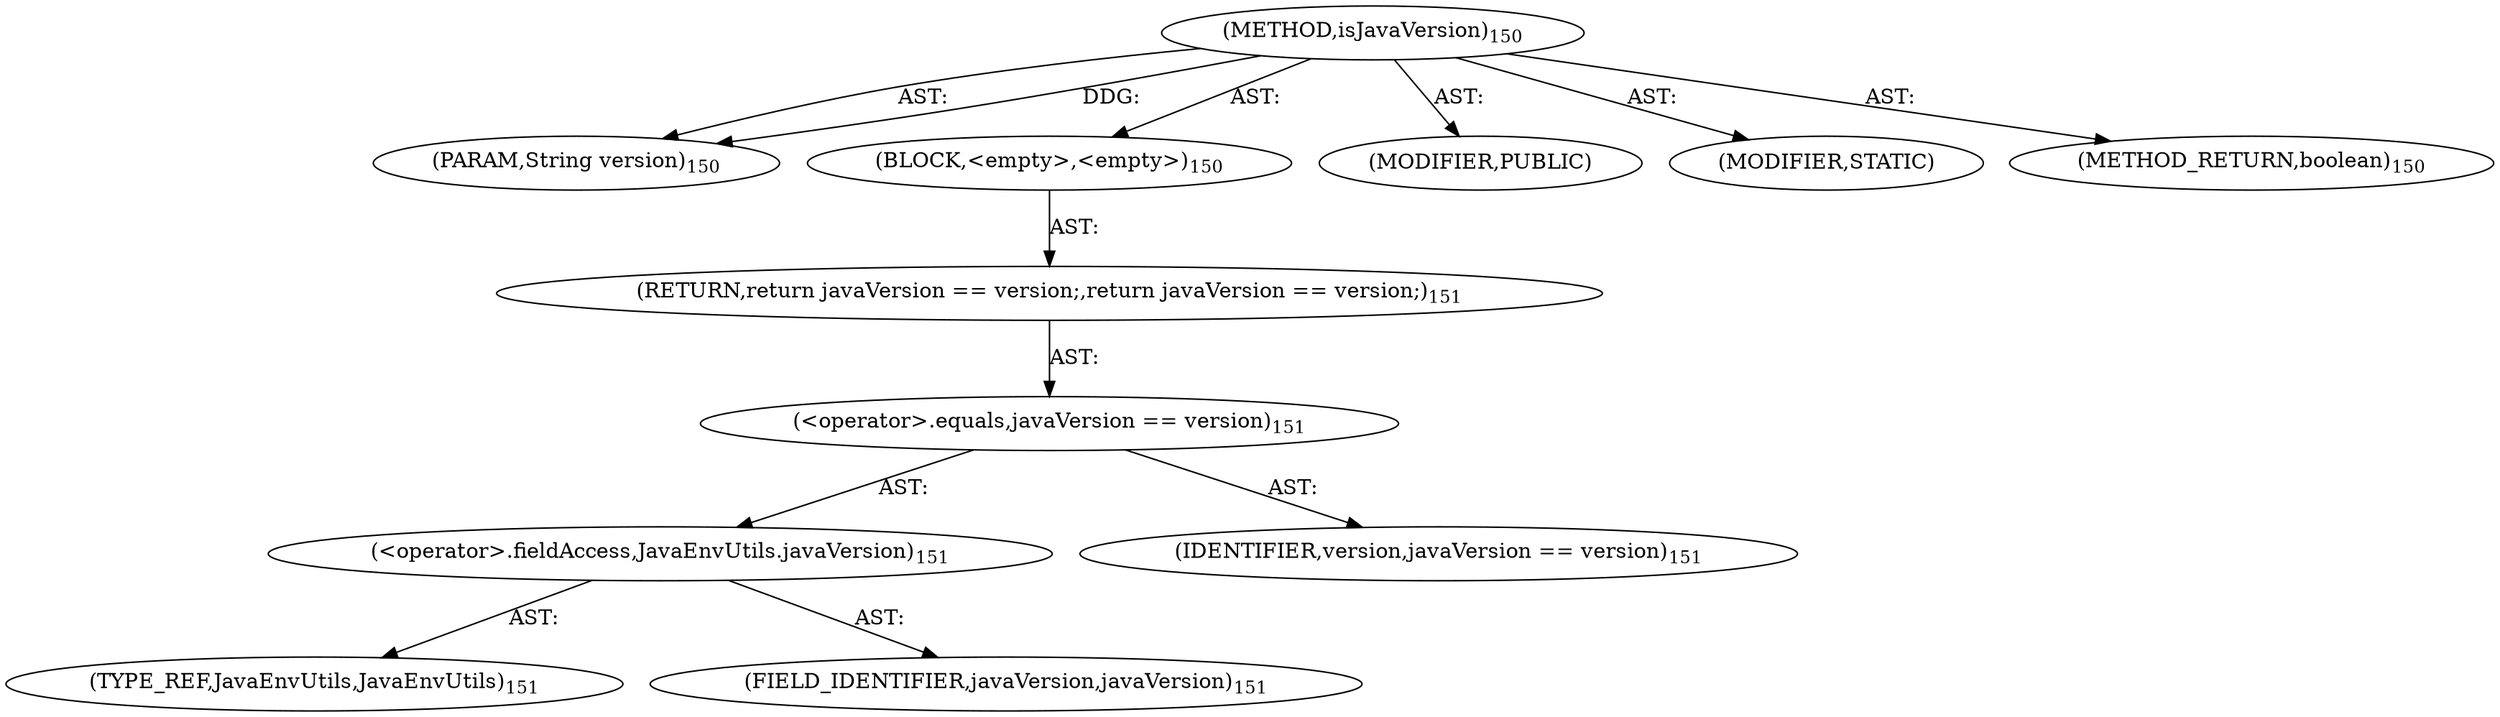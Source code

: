digraph "isJavaVersion" {  
"111669149697" [label = <(METHOD,isJavaVersion)<SUB>150</SUB>> ]
"115964116992" [label = <(PARAM,String version)<SUB>150</SUB>> ]
"25769803777" [label = <(BLOCK,&lt;empty&gt;,&lt;empty&gt;)<SUB>150</SUB>> ]
"146028888065" [label = <(RETURN,return javaVersion == version;,return javaVersion == version;)<SUB>151</SUB>> ]
"30064771073" [label = <(&lt;operator&gt;.equals,javaVersion == version)<SUB>151</SUB>> ]
"30064771074" [label = <(&lt;operator&gt;.fieldAccess,JavaEnvUtils.javaVersion)<SUB>151</SUB>> ]
"180388626433" [label = <(TYPE_REF,JavaEnvUtils,JavaEnvUtils)<SUB>151</SUB>> ]
"55834574849" [label = <(FIELD_IDENTIFIER,javaVersion,javaVersion)<SUB>151</SUB>> ]
"68719476736" [label = <(IDENTIFIER,version,javaVersion == version)<SUB>151</SUB>> ]
"133143986204" [label = <(MODIFIER,PUBLIC)> ]
"133143986205" [label = <(MODIFIER,STATIC)> ]
"128849018881" [label = <(METHOD_RETURN,boolean)<SUB>150</SUB>> ]
  "111669149697" -> "115964116992"  [ label = "AST: "] 
  "111669149697" -> "25769803777"  [ label = "AST: "] 
  "111669149697" -> "133143986204"  [ label = "AST: "] 
  "111669149697" -> "133143986205"  [ label = "AST: "] 
  "111669149697" -> "128849018881"  [ label = "AST: "] 
  "25769803777" -> "146028888065"  [ label = "AST: "] 
  "146028888065" -> "30064771073"  [ label = "AST: "] 
  "30064771073" -> "30064771074"  [ label = "AST: "] 
  "30064771073" -> "68719476736"  [ label = "AST: "] 
  "30064771074" -> "180388626433"  [ label = "AST: "] 
  "30064771074" -> "55834574849"  [ label = "AST: "] 
  "111669149697" -> "115964116992"  [ label = "DDG: "] 
}
